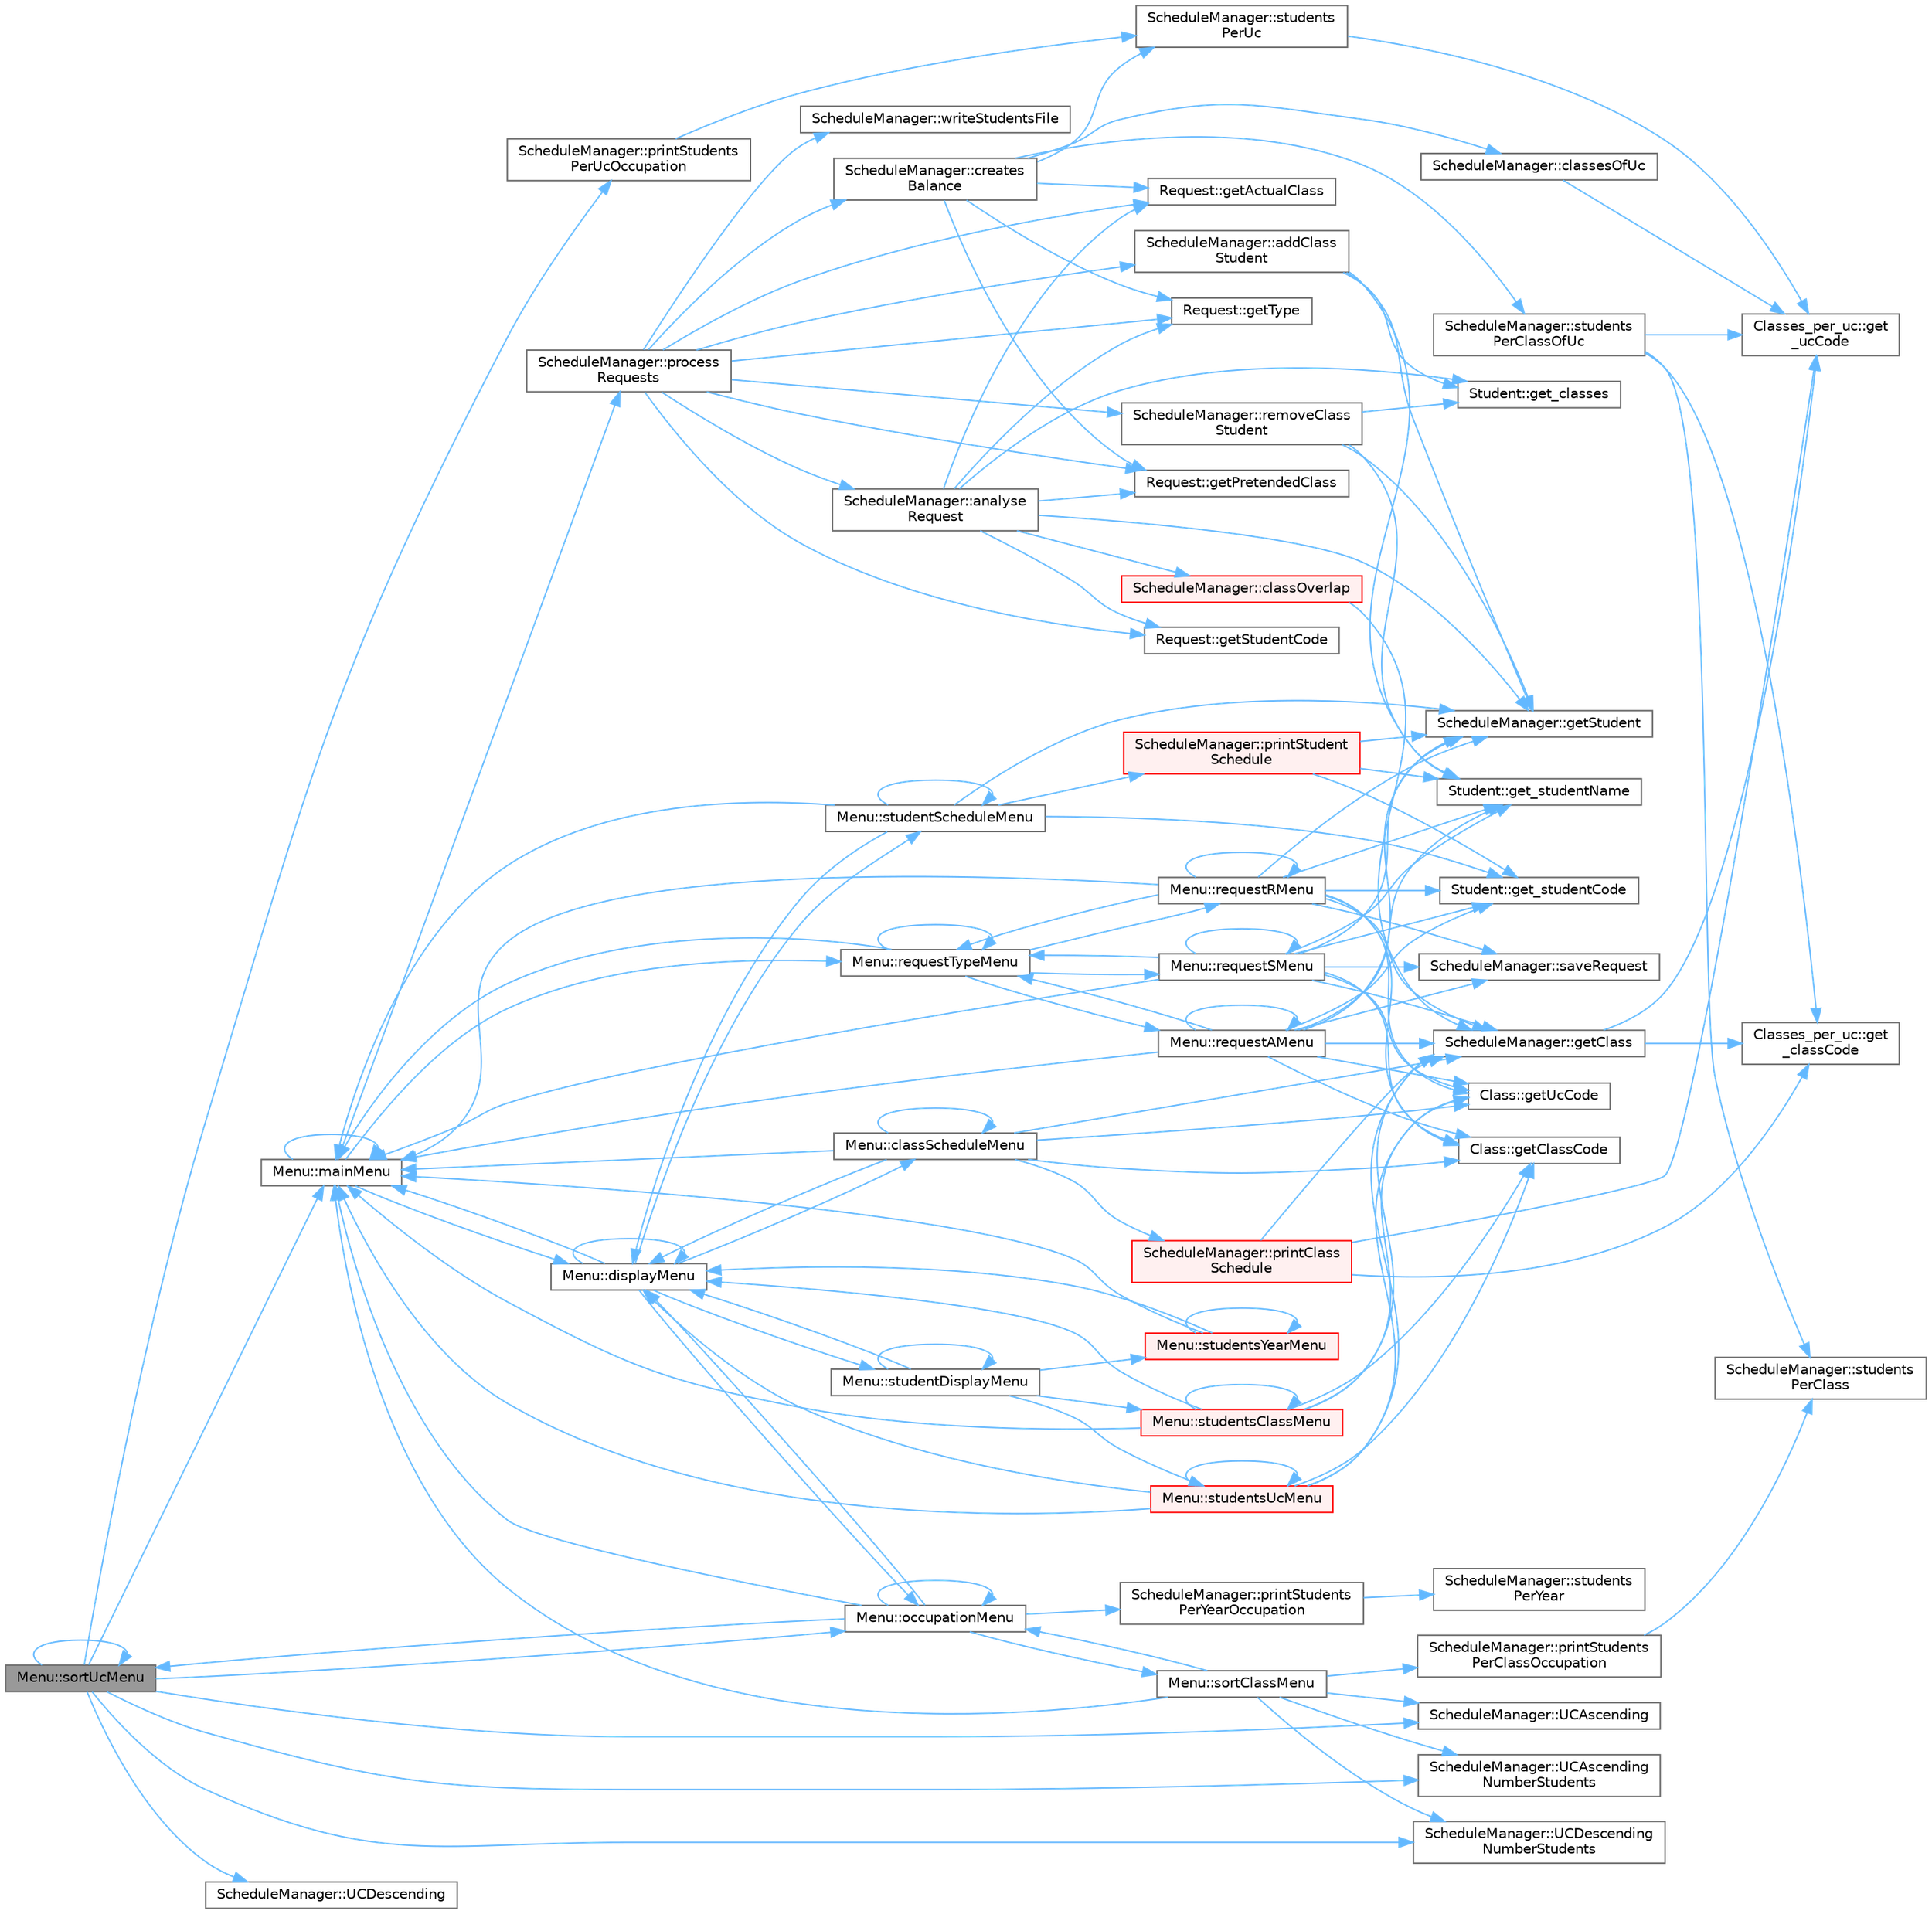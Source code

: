 digraph "Menu::sortUcMenu"
{
 // LATEX_PDF_SIZE
  bgcolor="transparent";
  edge [fontname=Helvetica,fontsize=10,labelfontname=Helvetica,labelfontsize=10];
  node [fontname=Helvetica,fontsize=10,shape=box,height=0.2,width=0.4];
  rankdir="LR";
  Node1 [label="Menu::sortUcMenu",height=0.2,width=0.4,color="gray40", fillcolor="grey60", style="filled", fontcolor="black",tooltip="displays the options to show the occupation of uc's"];
  Node1 -> Node2 [color="steelblue1",style="solid"];
  Node2 [label="Menu::mainMenu",height=0.2,width=0.4,color="grey40", fillcolor="white", style="filled",URL="$class_menu.html#aef9edee86d2ea460606361c92e061583",tooltip="displays and manages the main menu of the application"];
  Node2 -> Node3 [color="steelblue1",style="solid"];
  Node3 [label="Menu::displayMenu",height=0.2,width=0.4,color="grey40", fillcolor="white", style="filled",URL="$class_menu.html#a7ceb2718cac4b01b62731e1bcf4283f1",tooltip="displays and manages the display menu of the application"];
  Node3 -> Node4 [color="steelblue1",style="solid"];
  Node4 [label="Menu::classScheduleMenu",height=0.2,width=0.4,color="grey40", fillcolor="white", style="filled",URL="$class_menu.html#aa677a519e096f8d55025ed02c90bb16f",tooltip="displays the schedule of a class"];
  Node4 -> Node4 [color="steelblue1",style="solid"];
  Node4 -> Node3 [color="steelblue1",style="solid"];
  Node4 -> Node5 [color="steelblue1",style="solid"];
  Node5 [label="ScheduleManager::getClass",height=0.2,width=0.4,color="grey40", fillcolor="white", style="filled",URL="$class_schedule_manager.html#af086538733e4b420293d38a300286dbd",tooltip="get a class in the list of all classes per uc, complexity O(n)"];
  Node5 -> Node6 [color="steelblue1",style="solid"];
  Node6 [label="Classes_per_uc::get\l_classCode",height=0.2,width=0.4,color="grey40", fillcolor="white", style="filled",URL="$class_classes__per__uc.html#af2d2caaac1992545c5cc9cdd25931ff1",tooltip="gets the Class Code, complexity O(1)"];
  Node5 -> Node7 [color="steelblue1",style="solid"];
  Node7 [label="Classes_per_uc::get\l_ucCode",height=0.2,width=0.4,color="grey40", fillcolor="white", style="filled",URL="$class_classes__per__uc.html#ad7dc285639f33fad9796309cb686eb16",tooltip="gets the Uc Code, complexity O(1)"];
  Node4 -> Node8 [color="steelblue1",style="solid"];
  Node8 [label="Class::getClassCode",height=0.2,width=0.4,color="grey40", fillcolor="white", style="filled",URL="$class_class.html#a741c8eacce26ceaf0d68e4e5a145be68",tooltip="gets the Class Code, complexity O(1)"];
  Node4 -> Node9 [color="steelblue1",style="solid"];
  Node9 [label="Class::getUcCode",height=0.2,width=0.4,color="grey40", fillcolor="white", style="filled",URL="$class_class.html#a42b4ee11c3181b8b5ebc39e9652153f9",tooltip="gets the Uc Code, complexity O(1)"];
  Node4 -> Node2 [color="steelblue1",style="solid"];
  Node4 -> Node10 [color="steelblue1",style="solid"];
  Node10 [label="ScheduleManager::printClass\lSchedule",height=0.2,width=0.4,color="red", fillcolor="#FFF0F0", style="filled",URL="$class_schedule_manager.html#a6544749a66e0df443356f162f5a6048f",tooltip="complexity O(2) = O(1)"];
  Node10 -> Node6 [color="steelblue1",style="solid"];
  Node10 -> Node7 [color="steelblue1",style="solid"];
  Node10 -> Node5 [color="steelblue1",style="solid"];
  Node3 -> Node3 [color="steelblue1",style="solid"];
  Node3 -> Node2 [color="steelblue1",style="solid"];
  Node3 -> Node13 [color="steelblue1",style="solid"];
  Node13 [label="Menu::occupationMenu",height=0.2,width=0.4,color="grey40", fillcolor="white", style="filled",URL="$class_menu.html#a73bdb45003cedb8515d112a986f95d2c",tooltip="displays the options to the occupation of classes, uc's or year"];
  Node13 -> Node3 [color="steelblue1",style="solid"];
  Node13 -> Node2 [color="steelblue1",style="solid"];
  Node13 -> Node13 [color="steelblue1",style="solid"];
  Node13 -> Node14 [color="steelblue1",style="solid"];
  Node14 [label="ScheduleManager::printStudents\lPerYearOccupation",height=0.2,width=0.4,color="grey40", fillcolor="white", style="filled",URL="$class_schedule_manager.html#adab40ba93a69b5d6ea0feb6f99496b4a",tooltip="Complexity = O(n + max number of classes) = O(n)"];
  Node14 -> Node15 [color="steelblue1",style="solid"];
  Node15 [label="ScheduleManager::students\lPerYear",height=0.2,width=0.4,color="grey40", fillcolor="white", style="filled",URL="$class_schedule_manager.html#ad05e0f4686bb4cb17d3805eaf6a5327d",tooltip="complexity O(n + max number of classes of a student) = O(n)"];
  Node13 -> Node16 [color="steelblue1",style="solid"];
  Node16 [label="Menu::sortClassMenu",height=0.2,width=0.4,color="grey40", fillcolor="white", style="filled",URL="$class_menu.html#ae06786f133a6c224371613a12fc8c5c6",tooltip="displays the options to show the occupation of classes"];
  Node16 -> Node2 [color="steelblue1",style="solid"];
  Node16 -> Node13 [color="steelblue1",style="solid"];
  Node16 -> Node17 [color="steelblue1",style="solid"];
  Node17 [label="ScheduleManager::printStudents\lPerClassOccupation",height=0.2,width=0.4,color="grey40", fillcolor="white", style="filled",URL="$class_schedule_manager.html#aa9574467fda88f236a31f3bf126f531b",tooltip="complexity O(2n) = O(n)"];
  Node17 -> Node18 [color="steelblue1",style="solid"];
  Node18 [label="ScheduleManager::students\lPerClass",height=0.2,width=0.4,color="grey40", fillcolor="white", style="filled",URL="$class_schedule_manager.html#a3280e156616c47362e6a8a3e5da842a7",tooltip="complexity O(n + max number of classes of a student) = O(n)"];
  Node16 -> Node19 [color="steelblue1",style="solid"];
  Node19 [label="ScheduleManager::UCAscending",height=0.2,width=0.4,color="grey40", fillcolor="white", style="filled",URL="$class_schedule_manager.html#a3caefa77328265e669d4ee2577d6d759",tooltip="custom comparator function to sort a list of pairs<int, Classes_per_uc> from the first UC to the last"];
  Node16 -> Node20 [color="steelblue1",style="solid"];
  Node20 [label="ScheduleManager::UCAscending\lNumberStudents",height=0.2,width=0.4,color="grey40", fillcolor="white", style="filled",URL="$class_schedule_manager.html#abda48961240bd59903dd183648a81c11",tooltip="custom comparator function to sort a list of pairs<int, Classes_per_uc> from the uc with less student..."];
  Node16 -> Node21 [color="steelblue1",style="solid"];
  Node21 [label="ScheduleManager::UCDescending\lNumberStudents",height=0.2,width=0.4,color="grey40", fillcolor="white", style="filled",URL="$class_schedule_manager.html#a94e3990d001e034c4b46a4c70d5d2c0d",tooltip="custom comparator function to sort a list of pairs<int, Classes_per_uc> from the uc with more student..."];
  Node13 -> Node1 [color="steelblue1",style="solid"];
  Node3 -> Node22 [color="steelblue1",style="solid"];
  Node22 [label="Menu::studentDisplayMenu",height=0.2,width=0.4,color="grey40", fillcolor="white", style="filled",URL="$class_menu.html#afc61de2cbeb06654497344254c5b9050",tooltip="displays the options to show the students on UC/Class/Year"];
  Node22 -> Node3 [color="steelblue1",style="solid"];
  Node22 -> Node22 [color="steelblue1",style="solid"];
  Node22 -> Node23 [color="steelblue1",style="solid"];
  Node23 [label="Menu::studentsClassMenu",height=0.2,width=0.4,color="red", fillcolor="#FFF0F0", style="filled",URL="$class_menu.html#aa06a36f0195d4f18ee727ee191c8fee1",tooltip="displays input options for classCode and UCCode to choose a Class's list of students to display"];
  Node23 -> Node3 [color="steelblue1",style="solid"];
  Node23 -> Node5 [color="steelblue1",style="solid"];
  Node23 -> Node8 [color="steelblue1",style="solid"];
  Node23 -> Node9 [color="steelblue1",style="solid"];
  Node23 -> Node2 [color="steelblue1",style="solid"];
  Node23 -> Node23 [color="steelblue1",style="solid"];
  Node22 -> Node25 [color="steelblue1",style="solid"];
  Node25 [label="Menu::studentsUcMenu",height=0.2,width=0.4,color="red", fillcolor="#FFF0F0", style="filled",URL="$class_menu.html#a150abfa0868035c73753da75984969d5",tooltip="displays input options for classCode and UCCode to choose a Classes_per_uc list of students to displa..."];
  Node25 -> Node3 [color="steelblue1",style="solid"];
  Node25 -> Node5 [color="steelblue1",style="solid"];
  Node25 -> Node8 [color="steelblue1",style="solid"];
  Node25 -> Node9 [color="steelblue1",style="solid"];
  Node25 -> Node2 [color="steelblue1",style="solid"];
  Node25 -> Node25 [color="steelblue1",style="solid"];
  Node22 -> Node28 [color="steelblue1",style="solid"];
  Node28 [label="Menu::studentsYearMenu",height=0.2,width=0.4,color="red", fillcolor="#FFF0F0", style="filled",URL="$class_menu.html#ab2ee6d3173360458a0ab9f1ce413ef33",tooltip="displays input options for year to choose a year's list of students to display"];
  Node28 -> Node3 [color="steelblue1",style="solid"];
  Node28 -> Node2 [color="steelblue1",style="solid"];
  Node28 -> Node28 [color="steelblue1",style="solid"];
  Node3 -> Node30 [color="steelblue1",style="solid"];
  Node30 [label="Menu::studentScheduleMenu",height=0.2,width=0.4,color="grey40", fillcolor="white", style="filled",URL="$class_menu.html#aa39a8a67e77b690cda3cb9a6a360404f",tooltip="displays and manages to show a student information"];
  Node30 -> Node3 [color="steelblue1",style="solid"];
  Node30 -> Node31 [color="steelblue1",style="solid"];
  Node31 [label="Student::get_studentCode",height=0.2,width=0.4,color="grey40", fillcolor="white", style="filled",URL="$class_student.html#a6b9d32745e4a22040364773353158464",tooltip="gets the student code, complexity O(1)"];
  Node30 -> Node32 [color="steelblue1",style="solid"];
  Node32 [label="ScheduleManager::getStudent",height=0.2,width=0.4,color="grey40", fillcolor="white", style="filled",URL="$class_schedule_manager.html#ae9e558e49da94f4d5a4e5737dcecc59a",tooltip="gets the corresponding object to a student code, complexity O(n)"];
  Node30 -> Node2 [color="steelblue1",style="solid"];
  Node30 -> Node33 [color="steelblue1",style="solid"];
  Node33 [label="ScheduleManager::printStudent\lSchedule",height=0.2,width=0.4,color="red", fillcolor="#FFF0F0", style="filled",URL="$class_schedule_manager.html#a7d2210e89d349d3ad5fd1f5d2c3f5c8b",tooltip="prints a student schedule, complexity O(max number of classes that a student can have) = O(1)"];
  Node33 -> Node31 [color="steelblue1",style="solid"];
  Node33 -> Node34 [color="steelblue1",style="solid"];
  Node34 [label="Student::get_studentName",height=0.2,width=0.4,color="grey40", fillcolor="white", style="filled",URL="$class_student.html#af63e97959c77004acbe20302d6ad1a39",tooltip="gets the student name, complexity O(1)"];
  Node33 -> Node32 [color="steelblue1",style="solid"];
  Node30 -> Node30 [color="steelblue1",style="solid"];
  Node2 -> Node2 [color="steelblue1",style="solid"];
  Node2 -> Node42 [color="steelblue1",style="solid"];
  Node42 [label="ScheduleManager::process\lRequests",height=0.2,width=0.4,color="grey40", fillcolor="white", style="filled",URL="$class_schedule_manager.html#a48575e5429cdeded98a3367220de6fe7",tooltip="Complexity = O(n)"];
  Node42 -> Node43 [color="steelblue1",style="solid"];
  Node43 [label="ScheduleManager::addClass\lStudent",height=0.2,width=0.4,color="grey40", fillcolor="white", style="filled",URL="$class_schedule_manager.html#a6b3d6ef8772acd383dc1bf45f73a32b7",tooltip="Complexity = O(n + log n)"];
  Node43 -> Node38 [color="steelblue1",style="solid"];
  Node38 [label="Student::get_classes",height=0.2,width=0.4,color="grey40", fillcolor="white", style="filled",URL="$class_student.html#ae24cb52bc3ee2c6f63a921107aaea8db",tooltip="gets the student classes, complexity O(1)"];
  Node43 -> Node34 [color="steelblue1",style="solid"];
  Node43 -> Node32 [color="steelblue1",style="solid"];
  Node42 -> Node44 [color="steelblue1",style="solid"];
  Node44 [label="ScheduleManager::analyse\lRequest",height=0.2,width=0.4,color="grey40", fillcolor="white", style="filled",URL="$class_schedule_manager.html#a2a4bba26f31a117f84244e431090a866",tooltip="Complexity O(n)"];
  Node44 -> Node45 [color="steelblue1",style="solid"];
  Node45 [label="ScheduleManager::classOverlap",height=0.2,width=0.4,color="red", fillcolor="#FFF0F0", style="filled",URL="$class_schedule_manager.html#ab4c36fbe389225fda81ee1062fcdaa11",tooltip="Complexity = O(1)"];
  Node45 -> Node5 [color="steelblue1",style="solid"];
  Node44 -> Node38 [color="steelblue1",style="solid"];
  Node44 -> Node47 [color="steelblue1",style="solid"];
  Node47 [label="Request::getActualClass",height=0.2,width=0.4,color="grey40", fillcolor="white", style="filled",URL="$class_request.html#ad55809beb01bf01c52087b4802379c4a",tooltip=" "];
  Node44 -> Node48 [color="steelblue1",style="solid"];
  Node48 [label="Request::getPretendedClass",height=0.2,width=0.4,color="grey40", fillcolor="white", style="filled",URL="$class_request.html#a7b02f395927210c07751be44d1b3c58c",tooltip=" "];
  Node44 -> Node32 [color="steelblue1",style="solid"];
  Node44 -> Node49 [color="steelblue1",style="solid"];
  Node49 [label="Request::getStudentCode",height=0.2,width=0.4,color="grey40", fillcolor="white", style="filled",URL="$class_request.html#a5a9953615d3e8fbb377bc13a17b65e57",tooltip=" "];
  Node44 -> Node50 [color="steelblue1",style="solid"];
  Node50 [label="Request::getType",height=0.2,width=0.4,color="grey40", fillcolor="white", style="filled",URL="$class_request.html#a64192fbb788c9dcae1e011f85a7c0f67",tooltip=" "];
  Node42 -> Node51 [color="steelblue1",style="solid"];
  Node51 [label="ScheduleManager::creates\lBalance",height=0.2,width=0.4,color="grey40", fillcolor="white", style="filled",URL="$class_schedule_manager.html#af918b25dc00ed4ffcd0ca8d29abd2af3",tooltip="Complexity = O(n²)"];
  Node51 -> Node52 [color="steelblue1",style="solid"];
  Node52 [label="ScheduleManager::classesOfUc",height=0.2,width=0.4,color="grey40", fillcolor="white", style="filled",URL="$class_schedule_manager.html#a0a2990d2fee53be3592461a23ce0d3ba",tooltip="Complexity = O(n)"];
  Node52 -> Node7 [color="steelblue1",style="solid"];
  Node51 -> Node47 [color="steelblue1",style="solid"];
  Node51 -> Node48 [color="steelblue1",style="solid"];
  Node51 -> Node50 [color="steelblue1",style="solid"];
  Node51 -> Node53 [color="steelblue1",style="solid"];
  Node53 [label="ScheduleManager::students\lPerClassOfUc",height=0.2,width=0.4,color="grey40", fillcolor="white", style="filled",URL="$class_schedule_manager.html#ab9796ec4fe9b5f7749cec321d32ab350",tooltip="Complexity = O(n)"];
  Node53 -> Node6 [color="steelblue1",style="solid"];
  Node53 -> Node7 [color="steelblue1",style="solid"];
  Node53 -> Node18 [color="steelblue1",style="solid"];
  Node51 -> Node27 [color="steelblue1",style="solid"];
  Node27 [label="ScheduleManager::students\lPerUc",height=0.2,width=0.4,color="grey40", fillcolor="white", style="filled",URL="$class_schedule_manager.html#a4f1dcd913c220b073ff9e79a180fe686",tooltip="Complexity = O(n + number of classes per student) = O(n)"];
  Node27 -> Node7 [color="steelblue1",style="solid"];
  Node42 -> Node47 [color="steelblue1",style="solid"];
  Node42 -> Node48 [color="steelblue1",style="solid"];
  Node42 -> Node49 [color="steelblue1",style="solid"];
  Node42 -> Node50 [color="steelblue1",style="solid"];
  Node42 -> Node54 [color="steelblue1",style="solid"];
  Node54 [label="ScheduleManager::removeClass\lStudent",height=0.2,width=0.4,color="grey40", fillcolor="white", style="filled",URL="$class_schedule_manager.html#abee9ead517d9992eb0326cfcdd98a90c",tooltip="Complexity = O(n + log n)"];
  Node54 -> Node38 [color="steelblue1",style="solid"];
  Node54 -> Node34 [color="steelblue1",style="solid"];
  Node54 -> Node32 [color="steelblue1",style="solid"];
  Node42 -> Node55 [color="steelblue1",style="solid"];
  Node55 [label="ScheduleManager::writeStudentsFile",height=0.2,width=0.4,color="grey40", fillcolor="white", style="filled",URL="$class_schedule_manager.html#a6597654bdd09088afc302aff9602fb9b",tooltip="Complexity = O(n)"];
  Node2 -> Node56 [color="steelblue1",style="solid"];
  Node56 [label="Menu::requestTypeMenu",height=0.2,width=0.4,color="grey40", fillcolor="white", style="filled",URL="$class_menu.html#a08f5fd797aed15499f55a271317f417e",tooltip="displays and manages the request menu of the application"];
  Node56 -> Node2 [color="steelblue1",style="solid"];
  Node56 -> Node57 [color="steelblue1",style="solid"];
  Node57 [label="Menu::requestAMenu",height=0.2,width=0.4,color="grey40", fillcolor="white", style="filled",URL="$class_menu.html#a98f6fc8ff0888c1141677e12061d05d9",tooltip="displays and manages the request menu to add a student to a new class"];
  Node57 -> Node31 [color="steelblue1",style="solid"];
  Node57 -> Node34 [color="steelblue1",style="solid"];
  Node57 -> Node5 [color="steelblue1",style="solid"];
  Node57 -> Node8 [color="steelblue1",style="solid"];
  Node57 -> Node32 [color="steelblue1",style="solid"];
  Node57 -> Node9 [color="steelblue1",style="solid"];
  Node57 -> Node2 [color="steelblue1",style="solid"];
  Node57 -> Node57 [color="steelblue1",style="solid"];
  Node57 -> Node56 [color="steelblue1",style="solid"];
  Node57 -> Node58 [color="steelblue1",style="solid"];
  Node58 [label="ScheduleManager::saveRequest",height=0.2,width=0.4,color="grey40", fillcolor="white", style="filled",URL="$class_schedule_manager.html#a986e08624ff479489f318b4f6ed90501",tooltip="Complextiy O(1)"];
  Node56 -> Node59 [color="steelblue1",style="solid"];
  Node59 [label="Menu::requestRMenu",height=0.2,width=0.4,color="grey40", fillcolor="white", style="filled",URL="$class_menu.html#a80da583d6fbe2654f0e2de94c2df66af",tooltip="displays and manages the request menu to remove a student from a class"];
  Node59 -> Node31 [color="steelblue1",style="solid"];
  Node59 -> Node34 [color="steelblue1",style="solid"];
  Node59 -> Node5 [color="steelblue1",style="solid"];
  Node59 -> Node8 [color="steelblue1",style="solid"];
  Node59 -> Node32 [color="steelblue1",style="solid"];
  Node59 -> Node9 [color="steelblue1",style="solid"];
  Node59 -> Node2 [color="steelblue1",style="solid"];
  Node59 -> Node59 [color="steelblue1",style="solid"];
  Node59 -> Node56 [color="steelblue1",style="solid"];
  Node59 -> Node58 [color="steelblue1",style="solid"];
  Node56 -> Node60 [color="steelblue1",style="solid"];
  Node60 [label="Menu::requestSMenu",height=0.2,width=0.4,color="grey40", fillcolor="white", style="filled",URL="$class_menu.html#acbc8696e3f90771a91f6ee1a4389d73b",tooltip="displays and manages the request menu to swap student class(es)"];
  Node60 -> Node31 [color="steelblue1",style="solid"];
  Node60 -> Node34 [color="steelblue1",style="solid"];
  Node60 -> Node5 [color="steelblue1",style="solid"];
  Node60 -> Node8 [color="steelblue1",style="solid"];
  Node60 -> Node32 [color="steelblue1",style="solid"];
  Node60 -> Node9 [color="steelblue1",style="solid"];
  Node60 -> Node2 [color="steelblue1",style="solid"];
  Node60 -> Node60 [color="steelblue1",style="solid"];
  Node60 -> Node56 [color="steelblue1",style="solid"];
  Node60 -> Node58 [color="steelblue1",style="solid"];
  Node56 -> Node56 [color="steelblue1",style="solid"];
  Node1 -> Node13 [color="steelblue1",style="solid"];
  Node1 -> Node61 [color="steelblue1",style="solid"];
  Node61 [label="ScheduleManager::printStudents\lPerUcOccupation",height=0.2,width=0.4,color="grey40", fillcolor="white", style="filled",URL="$class_schedule_manager.html#a59d7a95a91611f9183271eac4d4ded81",tooltip="Complexity = O(n)"];
  Node61 -> Node27 [color="steelblue1",style="solid"];
  Node1 -> Node1 [color="steelblue1",style="solid"];
  Node1 -> Node19 [color="steelblue1",style="solid"];
  Node1 -> Node20 [color="steelblue1",style="solid"];
  Node1 -> Node62 [color="steelblue1",style="solid"];
  Node62 [label="ScheduleManager::UCDescending",height=0.2,width=0.4,color="grey40", fillcolor="white", style="filled",URL="$class_schedule_manager.html#a21150b782f55ac7b0f81d53468a3d465",tooltip="custom comparator function to sort a list of pairs<int, Classes_per_uc> from the last UC to the first"];
  Node1 -> Node21 [color="steelblue1",style="solid"];
}
